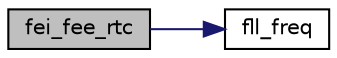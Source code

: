 digraph "fei_fee_rtc"
{
  edge [fontname="Helvetica",fontsize="10",labelfontname="Helvetica",labelfontsize="10"];
  node [fontname="Helvetica",fontsize="10",shape=record];
  rankdir="LR";
  Node29 [label="fei_fee_rtc",height=0.2,width=0.4,color="black", fillcolor="grey75", style="filled", fontcolor="black"];
  Node29 -> Node30 [color="midnightblue",fontsize="10",style="solid",fontname="Helvetica"];
  Node30 [label="fll_freq",height=0.2,width=0.4,color="black", fillcolor="white", style="filled",URL="$_m_c_g_8c.html#a030685ed5ebce3eef983e9410e7a1584"];
}
